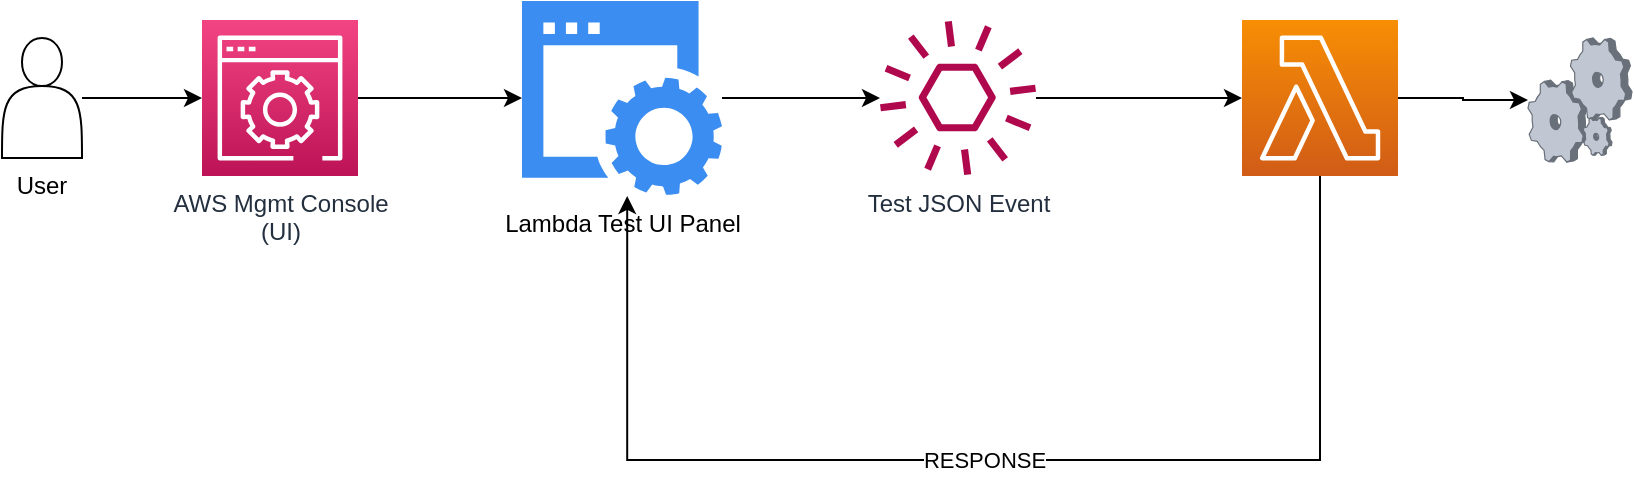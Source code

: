 <mxfile version="21.2.3" type="github">
  <diagram name="Page-1" id="ZW21x3WxDeERBMx6ZOWc">
    <mxGraphModel dx="854" dy="591" grid="0" gridSize="10" guides="1" tooltips="1" connect="1" arrows="1" fold="1" page="0" pageScale="1" pageWidth="850" pageHeight="1100" math="0" shadow="0">
      <root>
        <mxCell id="0" />
        <mxCell id="1" parent="0" />
        <mxCell id="xmvA6-FKrKwEO4W6GDxg-4" value="" style="edgeStyle=orthogonalEdgeStyle;rounded=0;orthogonalLoop=1;jettySize=auto;html=1;" parent="1" source="xmvA6-FKrKwEO4W6GDxg-2" target="xmvA6-FKrKwEO4W6GDxg-3" edge="1">
          <mxGeometry relative="1" as="geometry" />
        </mxCell>
        <mxCell id="xmvA6-FKrKwEO4W6GDxg-2" value="User" style="shape=actor;whiteSpace=wrap;html=1;labelPosition=center;verticalLabelPosition=bottom;align=center;verticalAlign=top;" parent="1" vertex="1">
          <mxGeometry x="200" y="169" width="40" height="60" as="geometry" />
        </mxCell>
        <mxCell id="xmvA6-FKrKwEO4W6GDxg-6" value="" style="edgeStyle=orthogonalEdgeStyle;rounded=0;orthogonalLoop=1;jettySize=auto;html=1;" parent="1" source="xmvA6-FKrKwEO4W6GDxg-3" target="xmvA6-FKrKwEO4W6GDxg-13" edge="1">
          <mxGeometry relative="1" as="geometry" />
        </mxCell>
        <mxCell id="xmvA6-FKrKwEO4W6GDxg-3" value="AWS Mgmt Console&lt;br&gt;(UI)" style="sketch=0;points=[[0,0,0],[0.25,0,0],[0.5,0,0],[0.75,0,0],[1,0,0],[0,1,0],[0.25,1,0],[0.5,1,0],[0.75,1,0],[1,1,0],[0,0.25,0],[0,0.5,0],[0,0.75,0],[1,0.25,0],[1,0.5,0],[1,0.75,0]];points=[[0,0,0],[0.25,0,0],[0.5,0,0],[0.75,0,0],[1,0,0],[0,1,0],[0.25,1,0],[0.5,1,0],[0.75,1,0],[1,1,0],[0,0.25,0],[0,0.5,0],[0,0.75,0],[1,0.25,0],[1,0.5,0],[1,0.75,0]];outlineConnect=0;fontColor=#232F3E;gradientColor=#F34482;gradientDirection=north;fillColor=#BC1356;strokeColor=#ffffff;dashed=0;verticalLabelPosition=bottom;verticalAlign=top;align=center;html=1;fontSize=12;fontStyle=0;aspect=fixed;shape=mxgraph.aws4.resourceIcon;resIcon=mxgraph.aws4.management_console;" parent="1" vertex="1">
          <mxGeometry x="300" y="160" width="78" height="78" as="geometry" />
        </mxCell>
        <mxCell id="xmvA6-FKrKwEO4W6GDxg-8" value="" style="edgeStyle=orthogonalEdgeStyle;rounded=0;orthogonalLoop=1;jettySize=auto;html=1;" parent="1" source="xmvA6-FKrKwEO4W6GDxg-5" target="xmvA6-FKrKwEO4W6GDxg-7" edge="1">
          <mxGeometry relative="1" as="geometry" />
        </mxCell>
        <mxCell id="xmvA6-FKrKwEO4W6GDxg-5" value="Test JSON Event" style="sketch=0;outlineConnect=0;fontColor=#232F3E;gradientColor=none;fillColor=#B0084D;strokeColor=none;dashed=0;verticalLabelPosition=bottom;verticalAlign=top;align=center;html=1;fontSize=12;fontStyle=0;aspect=fixed;pointerEvents=1;shape=mxgraph.aws4.event;" parent="1" vertex="1">
          <mxGeometry x="639" y="160" width="78" height="78" as="geometry" />
        </mxCell>
        <mxCell id="xmvA6-FKrKwEO4W6GDxg-10" style="edgeStyle=orthogonalEdgeStyle;rounded=0;orthogonalLoop=1;jettySize=auto;html=1;" parent="1" source="xmvA6-FKrKwEO4W6GDxg-7" target="xmvA6-FKrKwEO4W6GDxg-9" edge="1">
          <mxGeometry relative="1" as="geometry" />
        </mxCell>
        <mxCell id="xmvA6-FKrKwEO4W6GDxg-15" value="RESPONSE" style="edgeStyle=orthogonalEdgeStyle;rounded=0;orthogonalLoop=1;jettySize=auto;html=1;entryX=0.526;entryY=1.005;entryDx=0;entryDy=0;entryPerimeter=0;" parent="1" source="xmvA6-FKrKwEO4W6GDxg-7" target="xmvA6-FKrKwEO4W6GDxg-13" edge="1">
          <mxGeometry relative="1" as="geometry">
            <Array as="points">
              <mxPoint x="859" y="380" />
              <mxPoint x="513" y="380" />
            </Array>
          </mxGeometry>
        </mxCell>
        <mxCell id="xmvA6-FKrKwEO4W6GDxg-7" value="" style="sketch=0;points=[[0,0,0],[0.25,0,0],[0.5,0,0],[0.75,0,0],[1,0,0],[0,1,0],[0.25,1,0],[0.5,1,0],[0.75,1,0],[1,1,0],[0,0.25,0],[0,0.5,0],[0,0.75,0],[1,0.25,0],[1,0.5,0],[1,0.75,0]];outlineConnect=0;fontColor=#232F3E;gradientColor=#F78E04;gradientDirection=north;fillColor=#D05C17;strokeColor=#ffffff;dashed=0;verticalLabelPosition=bottom;verticalAlign=top;align=center;html=1;fontSize=12;fontStyle=0;aspect=fixed;shape=mxgraph.aws4.resourceIcon;resIcon=mxgraph.aws4.lambda;" parent="1" vertex="1">
          <mxGeometry x="820" y="160" width="78" height="78" as="geometry" />
        </mxCell>
        <mxCell id="xmvA6-FKrKwEO4W6GDxg-9" value="" style="verticalLabelPosition=bottom;sketch=0;aspect=fixed;html=1;verticalAlign=top;strokeColor=none;align=center;outlineConnect=0;shape=mxgraph.citrix.process;" parent="1" vertex="1">
          <mxGeometry x="963" y="169" width="52" height="62" as="geometry" />
        </mxCell>
        <mxCell id="xmvA6-FKrKwEO4W6GDxg-14" style="edgeStyle=orthogonalEdgeStyle;rounded=0;orthogonalLoop=1;jettySize=auto;html=1;" parent="1" source="xmvA6-FKrKwEO4W6GDxg-13" target="xmvA6-FKrKwEO4W6GDxg-5" edge="1">
          <mxGeometry relative="1" as="geometry" />
        </mxCell>
        <mxCell id="xmvA6-FKrKwEO4W6GDxg-13" value="Lambda Test UI Panel" style="sketch=0;html=1;aspect=fixed;strokeColor=none;shadow=0;fillColor=#3B8DF1;verticalAlign=top;labelPosition=center;verticalLabelPosition=bottom;shape=mxgraph.gcp2.website" parent="1" vertex="1">
          <mxGeometry x="460" y="150.5" width="100" height="97" as="geometry" />
        </mxCell>
      </root>
    </mxGraphModel>
  </diagram>
</mxfile>
